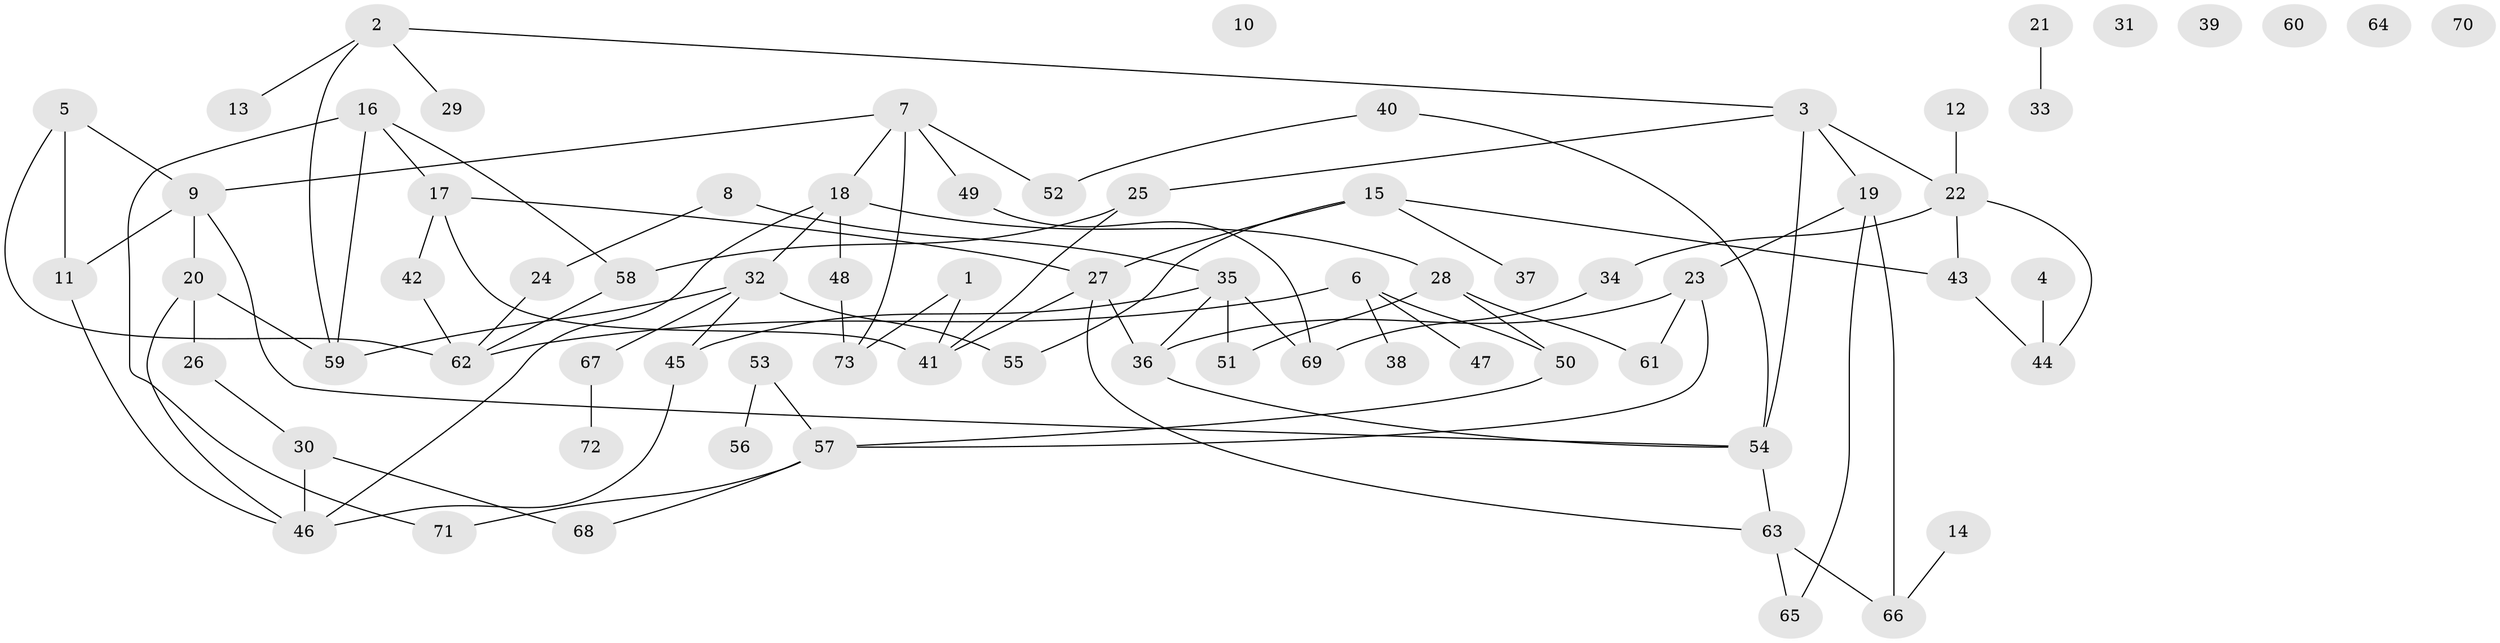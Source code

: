 // coarse degree distribution, {3: 0.24324324324324326, 5: 0.21621621621621623, 6: 0.02702702702702703, 4: 0.10810810810810811, 2: 0.21621621621621623, 8: 0.05405405405405406, 1: 0.13513513513513514}
// Generated by graph-tools (version 1.1) at 2025/48/03/04/25 22:48:32]
// undirected, 73 vertices, 98 edges
graph export_dot {
  node [color=gray90,style=filled];
  1;
  2;
  3;
  4;
  5;
  6;
  7;
  8;
  9;
  10;
  11;
  12;
  13;
  14;
  15;
  16;
  17;
  18;
  19;
  20;
  21;
  22;
  23;
  24;
  25;
  26;
  27;
  28;
  29;
  30;
  31;
  32;
  33;
  34;
  35;
  36;
  37;
  38;
  39;
  40;
  41;
  42;
  43;
  44;
  45;
  46;
  47;
  48;
  49;
  50;
  51;
  52;
  53;
  54;
  55;
  56;
  57;
  58;
  59;
  60;
  61;
  62;
  63;
  64;
  65;
  66;
  67;
  68;
  69;
  70;
  71;
  72;
  73;
  1 -- 41;
  1 -- 73;
  2 -- 3;
  2 -- 13;
  2 -- 29;
  2 -- 59;
  3 -- 19;
  3 -- 22;
  3 -- 25;
  3 -- 54;
  4 -- 44;
  5 -- 9;
  5 -- 11;
  5 -- 62;
  6 -- 38;
  6 -- 47;
  6 -- 50;
  6 -- 62;
  7 -- 9;
  7 -- 18;
  7 -- 49;
  7 -- 52;
  7 -- 73;
  8 -- 24;
  8 -- 35;
  9 -- 11;
  9 -- 20;
  9 -- 54;
  11 -- 46;
  12 -- 22;
  14 -- 66;
  15 -- 27;
  15 -- 37;
  15 -- 43;
  15 -- 55;
  16 -- 17;
  16 -- 58;
  16 -- 59;
  16 -- 71;
  17 -- 27;
  17 -- 41;
  17 -- 42;
  18 -- 28;
  18 -- 32;
  18 -- 46;
  18 -- 48;
  19 -- 23;
  19 -- 65;
  19 -- 66;
  20 -- 26;
  20 -- 46;
  20 -- 59;
  21 -- 33;
  22 -- 34;
  22 -- 43;
  22 -- 44;
  23 -- 36;
  23 -- 57;
  23 -- 61;
  24 -- 62;
  25 -- 41;
  25 -- 58;
  26 -- 30;
  27 -- 36;
  27 -- 41;
  27 -- 63;
  28 -- 50;
  28 -- 51;
  28 -- 61;
  30 -- 46;
  30 -- 68;
  32 -- 45;
  32 -- 55;
  32 -- 59;
  32 -- 67;
  34 -- 69;
  35 -- 36;
  35 -- 45;
  35 -- 51;
  35 -- 69;
  36 -- 54;
  40 -- 52;
  40 -- 54;
  42 -- 62;
  43 -- 44;
  45 -- 46;
  48 -- 73;
  49 -- 69;
  50 -- 57;
  53 -- 56;
  53 -- 57;
  54 -- 63;
  57 -- 68;
  57 -- 71;
  58 -- 62;
  63 -- 65;
  63 -- 66;
  67 -- 72;
}
